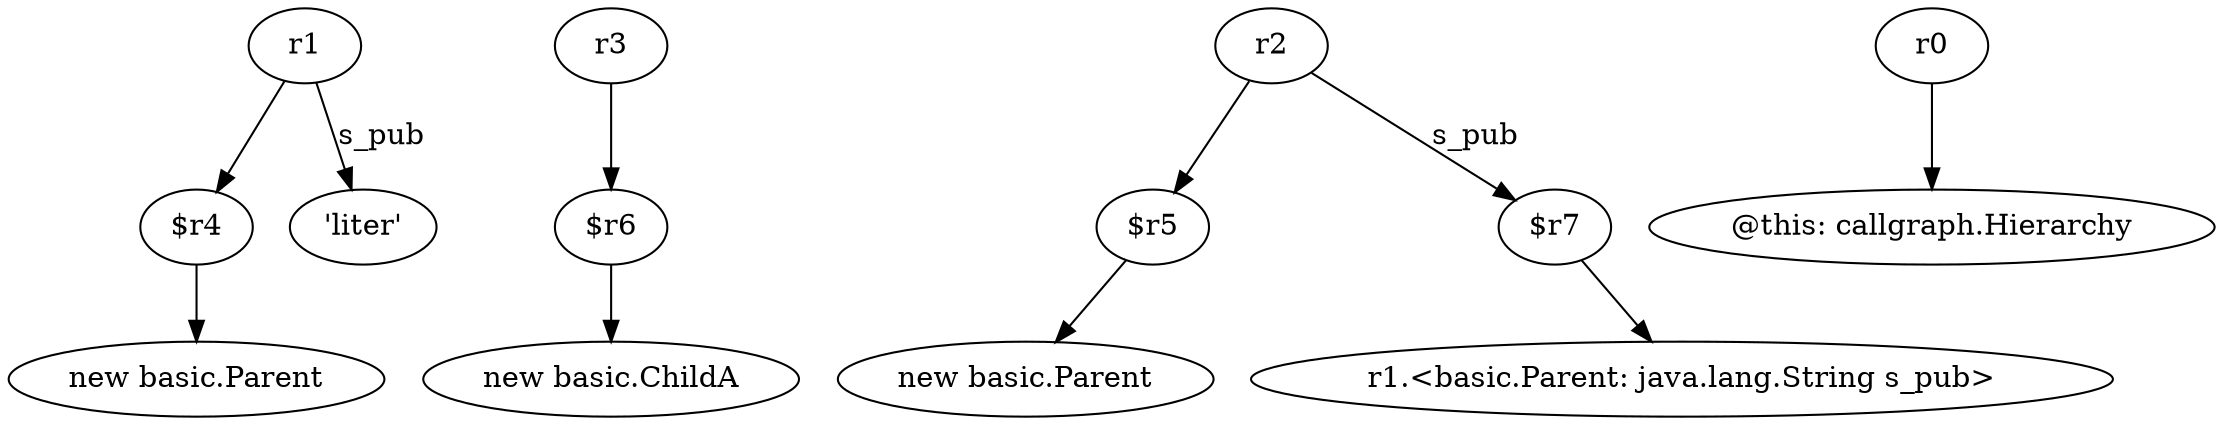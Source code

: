 digraph g {
0[label="$r4"]
1[label="new basic.Parent"]
0->1[label=""]
2[label="$r6"]
3[label="new basic.ChildA"]
2->3[label=""]
4[label="$r5"]
5[label="new basic.Parent"]
4->5[label=""]
6[label="r1"]
6->0[label=""]
7[label="$r7"]
8[label="r1.<basic.Parent: java.lang.String s_pub>"]
7->8[label=""]
9[label="r3"]
9->2[label=""]
10[label="'liter'"]
6->10[label="s_pub"]
11[label="r2"]
11->7[label="s_pub"]
12[label="r0"]
13[label="@this: callgraph.Hierarchy"]
12->13[label=""]
11->4[label=""]
}